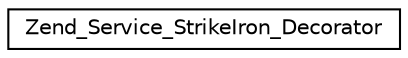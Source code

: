 digraph G
{
  edge [fontname="Helvetica",fontsize="10",labelfontname="Helvetica",labelfontsize="10"];
  node [fontname="Helvetica",fontsize="10",shape=record];
  rankdir="LR";
  Node1 [label="Zend_Service_StrikeIron_Decorator",height=0.2,width=0.4,color="black", fillcolor="white", style="filled",URL="$class_zend___service___strike_iron___decorator.html"];
}
